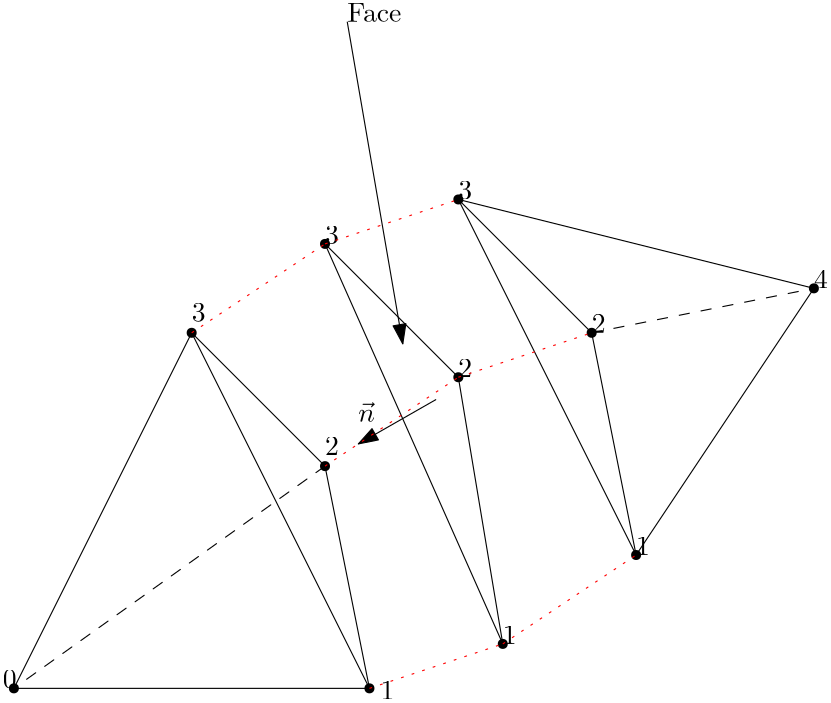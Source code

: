 <?xml version="1.0"?>
<!DOCTYPE ipe SYSTEM "ipe.dtd">
<ipe version="70005" creator="Ipe 7.1.5">
<info created="D:20141210080728" modified="D:20141211075028"/>
<ipestyle name="basic">
<symbol name="arrow/arc(spx)">
<path stroke="sym-stroke" fill="sym-stroke" pen="sym-pen">
0 0 m
-1 0.333 l
-1 -0.333 l
h
</path>
</symbol>
<symbol name="arrow/farc(spx)">
<path stroke="sym-stroke" fill="white" pen="sym-pen">
0 0 m
-1 0.333 l
-1 -0.333 l
h
</path>
</symbol>
<symbol name="mark/circle(sx)" transformations="translations">
<path fill="sym-stroke">
0.6 0 0 0.6 0 0 e
0.4 0 0 0.4 0 0 e
</path>
</symbol>
<symbol name="mark/disk(sx)" transformations="translations">
<path fill="sym-stroke">
0.6 0 0 0.6 0 0 e
</path>
</symbol>
<symbol name="mark/fdisk(sfx)" transformations="translations">
<group>
<path fill="sym-fill">
0.5 0 0 0.5 0 0 e
</path>
<path fill="sym-stroke" fillrule="eofill">
0.6 0 0 0.6 0 0 e
0.4 0 0 0.4 0 0 e
</path>
</group>
</symbol>
<symbol name="mark/box(sx)" transformations="translations">
<path fill="sym-stroke" fillrule="eofill">
-0.6 -0.6 m
0.6 -0.6 l
0.6 0.6 l
-0.6 0.6 l
h
-0.4 -0.4 m
0.4 -0.4 l
0.4 0.4 l
-0.4 0.4 l
h
</path>
</symbol>
<symbol name="mark/square(sx)" transformations="translations">
<path fill="sym-stroke">
-0.6 -0.6 m
0.6 -0.6 l
0.6 0.6 l
-0.6 0.6 l
h
</path>
</symbol>
<symbol name="mark/fsquare(sfx)" transformations="translations">
<group>
<path fill="sym-fill">
-0.5 -0.5 m
0.5 -0.5 l
0.5 0.5 l
-0.5 0.5 l
h
</path>
<path fill="sym-stroke" fillrule="eofill">
-0.6 -0.6 m
0.6 -0.6 l
0.6 0.6 l
-0.6 0.6 l
h
-0.4 -0.4 m
0.4 -0.4 l
0.4 0.4 l
-0.4 0.4 l
h
</path>
</group>
</symbol>
<symbol name="mark/cross(sx)" transformations="translations">
<group>
<path fill="sym-stroke">
-0.43 -0.57 m
0.57 0.43 l
0.43 0.57 l
-0.57 -0.43 l
h
</path>
<path fill="sym-stroke">
-0.43 0.57 m
0.57 -0.43 l
0.43 -0.57 l
-0.57 0.43 l
h
</path>
</group>
</symbol>
<symbol name="arrow/fnormal(spx)">
<path stroke="sym-stroke" fill="white" pen="sym-pen">
0 0 m
-1 0.333 l
-1 -0.333 l
h
</path>
</symbol>
<symbol name="arrow/pointed(spx)">
<path stroke="sym-stroke" fill="sym-stroke" pen="sym-pen">
0 0 m
-1 0.333 l
-0.8 0 l
-1 -0.333 l
h
</path>
</symbol>
<symbol name="arrow/fpointed(spx)">
<path stroke="sym-stroke" fill="white" pen="sym-pen">
0 0 m
-1 0.333 l
-0.8 0 l
-1 -0.333 l
h
</path>
</symbol>
<symbol name="arrow/linear(spx)">
<path stroke="sym-stroke" pen="sym-pen">
-1 0.333 m
0 0 l
-1 -0.333 l
</path>
</symbol>
<symbol name="arrow/fdouble(spx)">
<path stroke="sym-stroke" fill="white" pen="sym-pen">
0 0 m
-1 0.333 l
-1 -0.333 l
h
-1 0 m
-2 0.333 l
-2 -0.333 l
h
</path>
</symbol>
<symbol name="arrow/double(spx)">
<path stroke="sym-stroke" fill="sym-stroke" pen="sym-pen">
0 0 m
-1 0.333 l
-1 -0.333 l
h
-1 0 m
-2 0.333 l
-2 -0.333 l
h
</path>
</symbol>
<pen name="heavier" value="0.8"/>
<pen name="fat" value="1.2"/>
<pen name="ultrafat" value="2"/>
<symbolsize name="large" value="5"/>
<symbolsize name="small" value="2"/>
<symbolsize name="tiny" value="1.1"/>
<arrowsize name="large" value="10"/>
<arrowsize name="small" value="5"/>
<arrowsize name="tiny" value="3"/>
<color name="red" value="1 0 0"/>
<color name="green" value="0 1 0"/>
<color name="blue" value="0 0 1"/>
<color name="yellow" value="1 1 0"/>
<color name="orange" value="1 0.647 0"/>
<color name="gold" value="1 0.843 0"/>
<color name="purple" value="0.627 0.125 0.941"/>
<color name="gray" value="0.745"/>
<color name="brown" value="0.647 0.165 0.165"/>
<color name="navy" value="0 0 0.502"/>
<color name="pink" value="1 0.753 0.796"/>
<color name="seagreen" value="0.18 0.545 0.341"/>
<color name="turquoise" value="0.251 0.878 0.816"/>
<color name="violet" value="0.933 0.51 0.933"/>
<color name="darkblue" value="0 0 0.545"/>
<color name="darkcyan" value="0 0.545 0.545"/>
<color name="darkgray" value="0.663"/>
<color name="darkgreen" value="0 0.392 0"/>
<color name="darkmagenta" value="0.545 0 0.545"/>
<color name="darkorange" value="1 0.549 0"/>
<color name="darkred" value="0.545 0 0"/>
<color name="lightblue" value="0.678 0.847 0.902"/>
<color name="lightcyan" value="0.878 1 1"/>
<color name="lightgray" value="0.827"/>
<color name="lightgreen" value="0.565 0.933 0.565"/>
<color name="lightyellow" value="1 1 0.878"/>
<dashstyle name="dashed" value="[4] 0"/>
<dashstyle name="dotted" value="[1 3] 0"/>
<dashstyle name="dash dotted" value="[4 2 1 2] 0"/>
<dashstyle name="dash dot dotted" value="[4 2 1 2 1 2] 0"/>
<textsize name="large" value="\large"/>
<textsize name="small" value="\small"/>
<textsize name="tiny" value="\tiny"/>
<textsize name="Large" value="\Large"/>
<textsize name="LARGE" value="\LARGE"/>
<textsize name="huge" value="\huge"/>
<textsize name="Huge" value="\Huge"/>
<textsize name="footnote" value="\footnotesize"/>
<textstyle name="center" begin="\begin{center}" end="\end{center}"/>
<textstyle name="itemize" begin="\begin{itemize}" end="\end{itemize}"/>
<textstyle name="item" begin="\begin{itemize}\item{}" end="\end{itemize}"/>
<gridsize name="4 pts" value="4"/>
<gridsize name="8 pts (~3 mm)" value="8"/>
<gridsize name="16 pts (~6 mm)" value="16"/>
<gridsize name="32 pts (~12 mm)" value="32"/>
<gridsize name="10 pts (~3.5 mm)" value="10"/>
<gridsize name="20 pts (~7 mm)" value="20"/>
<gridsize name="14 pts (~5 mm)" value="14"/>
<gridsize name="28 pts (~10 mm)" value="28"/>
<gridsize name="56 pts (~20 mm)" value="56"/>
<anglesize name="90 deg" value="90"/>
<anglesize name="60 deg" value="60"/>
<anglesize name="45 deg" value="45"/>
<anglesize name="30 deg" value="30"/>
<anglesize name="22.5 deg" value="22.5"/>
<tiling name="falling" angle="-60" step="4" width="1"/>
<tiling name="rising" angle="30" step="4" width="1"/>
</ipestyle>
<page>
<layer name="alpha"/>
<view layers="alpha" active="alpha"/>
<path layer="alpha" stroke="black" cap="1">
128 448 m
192 576 l
256 448 l
128 448 l
</path>
<path stroke="black" cap="1">
192 576 m
240 528 l
256 448 l
</path>
<path stroke="black" dash="dashed" cap="1">
240 528 m
128 448 l
</path>
<use name="mark/disk(sx)" pos="128 448" size="normal" stroke="black"/>
<use name="mark/disk(sx)" pos="256 448" size="normal" stroke="black"/>
<use name="mark/disk(sx)" pos="240 528" size="normal" stroke="black"/>
<use name="mark/disk(sx)" pos="192 576" size="normal" stroke="black"/>
<path matrix="1 0 0 1 96 48" stroke="black">
192 576 m
320 544 l
256 448 l
</path>
<path matrix="1 0 0 1 96 48" stroke="black" dash="dashed">
240 528 m
320 544 l
</path>
<use matrix="1 0 0 1 96 48" name="mark/disk(sx)" pos="320 544" size="normal" stroke="black"/>
<text matrix="1 0 0 1 -4 0" transformations="translations" pos="128 448" stroke="black" type="label" width="8.302" height="6.42" depth="0" valign="baseline">0
</text>
<text matrix="1 0 0 1 0 -4" transformations="translations" pos="260 448" stroke="black" type="label" width="4.981" height="6.42" depth="0" valign="baseline">1</text>
<text matrix="1 0 0 1 -4 -4" transformations="translations" pos="244 536" stroke="black" type="label" width="4.981" height="6.42" depth="0" valign="baseline">2</text>
<text matrix="1 0 0 1 -4 -4" transformations="translations" pos="196 584" stroke="black" type="label" width="4.981" height="6.42" depth="0" valign="baseline">3</text>
<path matrix="1 0 0 1 32 32" stroke="black">
256 592 m
304 544 l
320 464 l
256 592 l
</path>
<use matrix="1 0 0 1 32 -48" name="mark/disk(sx)" pos="320 544" size="normal" stroke="black"/>
<use matrix="1 0 0 1 16 32" name="mark/disk(sx)" pos="320 544" size="normal" stroke="black"/>
<use matrix="1 0 0 1 -32 80" name="mark/disk(sx)" pos="320 544" size="normal" stroke="black"/>
<text matrix="1 0 0 1 32 32" transformations="translations" pos="256 592" stroke="black" type="label" width="4.981" height="6.42" depth="0" valign="baseline">3</text>
<text matrix="1 0 0 1 32 32" transformations="translations" pos="384 560" stroke="black" type="label" width="4.981" height="6.42" depth="0" valign="baseline">4</text>
<text matrix="1 0 0 1 32 32" transformations="translations" pos="304 544" stroke="black" type="label" width="4.981" height="6.42" depth="0" valign="baseline">2</text>
<text matrix="1 0 0 1 32 32" transformations="translations" pos="320 464" stroke="black" type="label" width="4.981" height="6.42" depth="0" valign="baseline">1</text>
<path matrix="1 0 0 1 16 16" stroke="black">
224 592 m
288 448 l
272 544 l
224 592 l
</path>
<use matrix="1 0 0 1 16 16" name="mark/disk(sx)" pos="224 592" size="normal" stroke="black"/>
<use matrix="1 0 0 1 16 16" name="mark/disk(sx)" pos="272 544" size="normal" stroke="black"/>
<use matrix="1 0 0 1 16 16" name="mark/disk(sx)" pos="288 448" size="normal" stroke="black"/>
<text matrix="1 0 0 1 16 16" transformations="translations" pos="224 592" stroke="black" type="label" width="4.981" height="6.42" depth="0" valign="baseline">3</text>
<text matrix="1 0 0 1 16 16" transformations="translations" pos="272 544" stroke="black" type="label" width="4.981" height="6.42" depth="0" valign="baseline">2</text>
<text matrix="1 0 0 1 16 16" transformations="translations" pos="288 448" stroke="black" type="label" width="4.981" height="6.42" depth="0" valign="baseline">1</text>
<path stroke="black" arrow="normal/normal">
280 552 m
252 536 l
</path>
<text matrix="1 0 0 1 60 32" transformations="translations" pos="192 512" stroke="black" type="label" width="5.98" height="7.118" depth="0" valign="baseline">$\vec{n}$</text>
<path stroke="red" dash="dotted">
240 608 m
288 624 l
</path>
<path stroke="red" dash="dotted">
288 560 m
336 576 l
</path>
<path stroke="red" dash="dotted">
304 464 m
352 496 l
</path>
<path stroke="red" dash="dotted">
192 576 m
240 608 l
</path>
<path stroke="red" dash="dotted">
240 528 m
288 560 l
</path>
<path stroke="red" dash="dotted">
256 448 m
304 464 l
</path>
<text matrix="1 0 0 1 -56 0" transformations="translations" pos="304 688" stroke="black" type="label" width="22.831" height="6.808" depth="0" valign="baseline">Face </text>
<path stroke="black" arrow="normal/normal">
248 688 m
268 572 l
</path>
</page>
</ipe>
